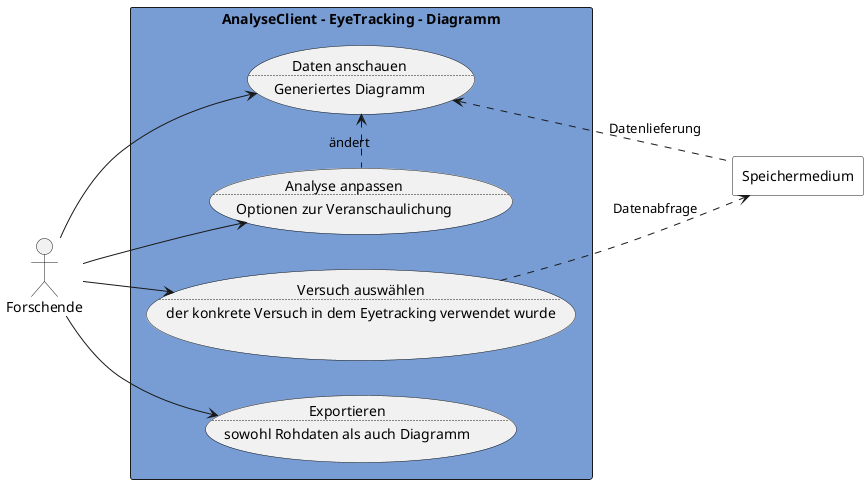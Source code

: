 @startuml Analyse-Eyetracking
left to right direction

actor Forschende as f

rectangle "AnalyseClient - EyeTracking - Diagramm" #789dd5 {
    ' usecase aw as "Analysemethode wählen
    ' ..
    ' hier: ViewTimeDistr"
    usecase va as "Versuch auswählen
    ..
    der konkrete Versuch in dem Eyetracking verwendet wurde"
    usecase da as "Daten anschauen
    ..
    Generiertes Diagramm"
    usecase aa as "Analyse anpassen
    ..
    Optionen zur Veranschaulichung"
    usecase ex as "Exportieren
    ..
    sowohl Rohdaten als auch Diagramm"
}

rectangle Speichermedium as s #FFFFFF

' f --> aw
f --> da
f --> aa
f --> ex
f --> va


' intern
va ..> s : Datenabfrage
s .l.> da : Datenlieferung


da <.r. aa : ändert


@enduml
